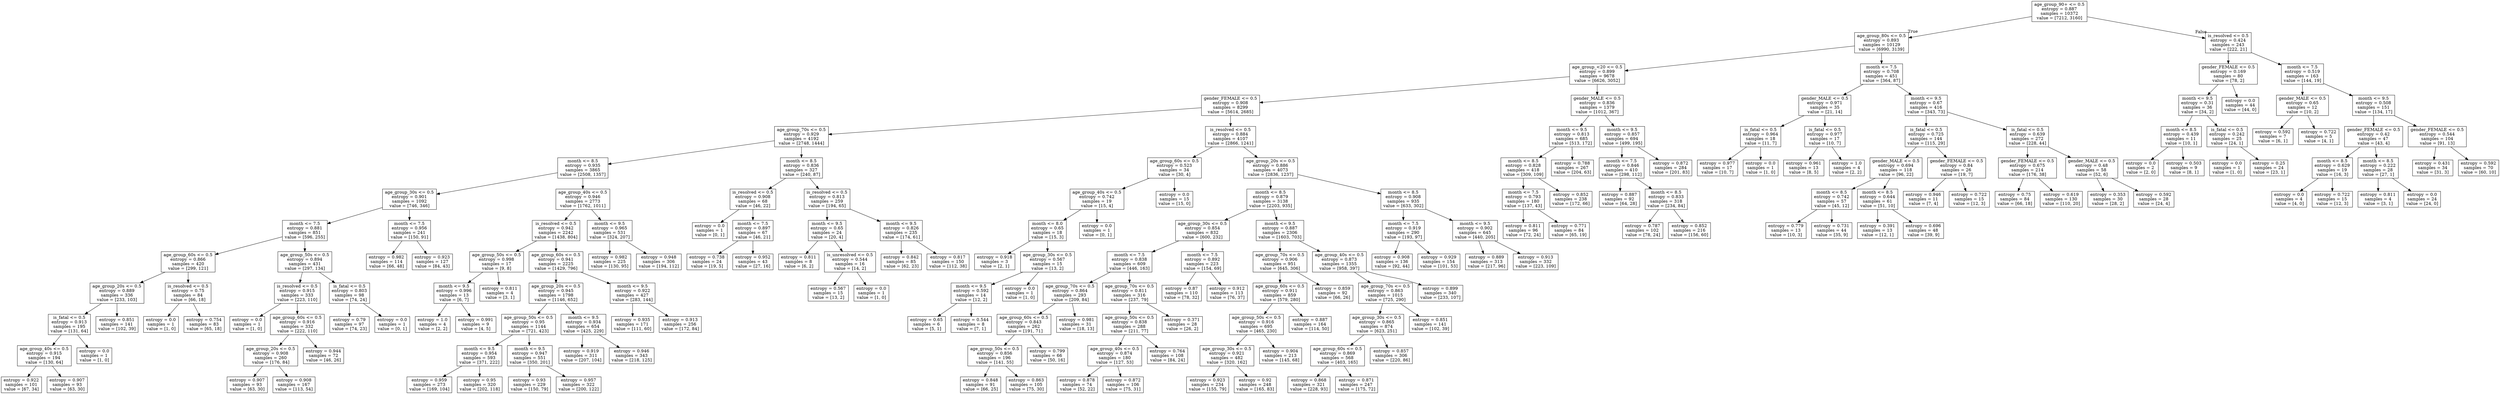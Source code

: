 digraph Tree {
node [shape=box] ;
0 [label="age_group_90+ <= 0.5\nentropy = 0.887\nsamples = 10372\nvalue = [7212, 3160]"] ;
1 [label="age_group_80s <= 0.5\nentropy = 0.893\nsamples = 10129\nvalue = [6990, 3139]"] ;
0 -> 1 [labeldistance=2.5, labelangle=45, headlabel="True"] ;
2 [label="age_group_<20 <= 0.5\nentropy = 0.899\nsamples = 9678\nvalue = [6626, 3052]"] ;
1 -> 2 ;
3 [label="gender_FEMALE <= 0.5\nentropy = 0.908\nsamples = 8299\nvalue = [5614, 2685]"] ;
2 -> 3 ;
4 [label="age_group_70s <= 0.5\nentropy = 0.929\nsamples = 4192\nvalue = [2748, 1444]"] ;
3 -> 4 ;
5 [label="month <= 8.5\nentropy = 0.935\nsamples = 3865\nvalue = [2508, 1357]"] ;
4 -> 5 ;
6 [label="age_group_30s <= 0.5\nentropy = 0.901\nsamples = 1092\nvalue = [746, 346]"] ;
5 -> 6 ;
7 [label="month <= 7.5\nentropy = 0.881\nsamples = 851\nvalue = [596, 255]"] ;
6 -> 7 ;
8 [label="age_group_60s <= 0.5\nentropy = 0.866\nsamples = 420\nvalue = [299, 121]"] ;
7 -> 8 ;
9 [label="age_group_20s <= 0.5\nentropy = 0.889\nsamples = 336\nvalue = [233, 103]"] ;
8 -> 9 ;
10 [label="is_fatal <= 0.5\nentropy = 0.913\nsamples = 195\nvalue = [131, 64]"] ;
9 -> 10 ;
11 [label="age_group_40s <= 0.5\nentropy = 0.915\nsamples = 194\nvalue = [130, 64]"] ;
10 -> 11 ;
12 [label="entropy = 0.922\nsamples = 101\nvalue = [67, 34]"] ;
11 -> 12 ;
13 [label="entropy = 0.907\nsamples = 93\nvalue = [63, 30]"] ;
11 -> 13 ;
14 [label="entropy = 0.0\nsamples = 1\nvalue = [1, 0]"] ;
10 -> 14 ;
15 [label="entropy = 0.851\nsamples = 141\nvalue = [102, 39]"] ;
9 -> 15 ;
16 [label="is_resolved <= 0.5\nentropy = 0.75\nsamples = 84\nvalue = [66, 18]"] ;
8 -> 16 ;
17 [label="entropy = 0.0\nsamples = 1\nvalue = [1, 0]"] ;
16 -> 17 ;
18 [label="entropy = 0.754\nsamples = 83\nvalue = [65, 18]"] ;
16 -> 18 ;
19 [label="age_group_50s <= 0.5\nentropy = 0.894\nsamples = 431\nvalue = [297, 134]"] ;
7 -> 19 ;
20 [label="is_resolved <= 0.5\nentropy = 0.915\nsamples = 333\nvalue = [223, 110]"] ;
19 -> 20 ;
21 [label="entropy = 0.0\nsamples = 1\nvalue = [1, 0]"] ;
20 -> 21 ;
22 [label="age_group_60s <= 0.5\nentropy = 0.916\nsamples = 332\nvalue = [222, 110]"] ;
20 -> 22 ;
23 [label="age_group_20s <= 0.5\nentropy = 0.908\nsamples = 260\nvalue = [176, 84]"] ;
22 -> 23 ;
24 [label="entropy = 0.907\nsamples = 93\nvalue = [63, 30]"] ;
23 -> 24 ;
25 [label="entropy = 0.908\nsamples = 167\nvalue = [113, 54]"] ;
23 -> 25 ;
26 [label="entropy = 0.944\nsamples = 72\nvalue = [46, 26]"] ;
22 -> 26 ;
27 [label="is_fatal <= 0.5\nentropy = 0.803\nsamples = 98\nvalue = [74, 24]"] ;
19 -> 27 ;
28 [label="entropy = 0.79\nsamples = 97\nvalue = [74, 23]"] ;
27 -> 28 ;
29 [label="entropy = 0.0\nsamples = 1\nvalue = [0, 1]"] ;
27 -> 29 ;
30 [label="month <= 7.5\nentropy = 0.956\nsamples = 241\nvalue = [150, 91]"] ;
6 -> 30 ;
31 [label="entropy = 0.982\nsamples = 114\nvalue = [66, 48]"] ;
30 -> 31 ;
32 [label="entropy = 0.923\nsamples = 127\nvalue = [84, 43]"] ;
30 -> 32 ;
33 [label="age_group_40s <= 0.5\nentropy = 0.946\nsamples = 2773\nvalue = [1762, 1011]"] ;
5 -> 33 ;
34 [label="is_resolved <= 0.5\nentropy = 0.942\nsamples = 2242\nvalue = [1438, 804]"] ;
33 -> 34 ;
35 [label="age_group_50s <= 0.5\nentropy = 0.998\nsamples = 17\nvalue = [9, 8]"] ;
34 -> 35 ;
36 [label="month <= 9.5\nentropy = 0.996\nsamples = 13\nvalue = [6, 7]"] ;
35 -> 36 ;
37 [label="entropy = 1.0\nsamples = 4\nvalue = [2, 2]"] ;
36 -> 37 ;
38 [label="entropy = 0.991\nsamples = 9\nvalue = [4, 5]"] ;
36 -> 38 ;
39 [label="entropy = 0.811\nsamples = 4\nvalue = [3, 1]"] ;
35 -> 39 ;
40 [label="age_group_60s <= 0.5\nentropy = 0.941\nsamples = 2225\nvalue = [1429, 796]"] ;
34 -> 40 ;
41 [label="age_group_20s <= 0.5\nentropy = 0.945\nsamples = 1798\nvalue = [1146, 652]"] ;
40 -> 41 ;
42 [label="age_group_50s <= 0.5\nentropy = 0.95\nsamples = 1144\nvalue = [721, 423]"] ;
41 -> 42 ;
43 [label="month <= 9.5\nentropy = 0.954\nsamples = 593\nvalue = [371, 222]"] ;
42 -> 43 ;
44 [label="entropy = 0.959\nsamples = 273\nvalue = [169, 104]"] ;
43 -> 44 ;
45 [label="entropy = 0.95\nsamples = 320\nvalue = [202, 118]"] ;
43 -> 45 ;
46 [label="month <= 9.5\nentropy = 0.947\nsamples = 551\nvalue = [350, 201]"] ;
42 -> 46 ;
47 [label="entropy = 0.93\nsamples = 229\nvalue = [150, 79]"] ;
46 -> 47 ;
48 [label="entropy = 0.957\nsamples = 322\nvalue = [200, 122]"] ;
46 -> 48 ;
49 [label="month <= 9.5\nentropy = 0.934\nsamples = 654\nvalue = [425, 229]"] ;
41 -> 49 ;
50 [label="entropy = 0.919\nsamples = 311\nvalue = [207, 104]"] ;
49 -> 50 ;
51 [label="entropy = 0.946\nsamples = 343\nvalue = [218, 125]"] ;
49 -> 51 ;
52 [label="month <= 9.5\nentropy = 0.922\nsamples = 427\nvalue = [283, 144]"] ;
40 -> 52 ;
53 [label="entropy = 0.935\nsamples = 171\nvalue = [111, 60]"] ;
52 -> 53 ;
54 [label="entropy = 0.913\nsamples = 256\nvalue = [172, 84]"] ;
52 -> 54 ;
55 [label="month <= 9.5\nentropy = 0.965\nsamples = 531\nvalue = [324, 207]"] ;
33 -> 55 ;
56 [label="entropy = 0.982\nsamples = 225\nvalue = [130, 95]"] ;
55 -> 56 ;
57 [label="entropy = 0.948\nsamples = 306\nvalue = [194, 112]"] ;
55 -> 57 ;
58 [label="month <= 8.5\nentropy = 0.836\nsamples = 327\nvalue = [240, 87]"] ;
4 -> 58 ;
59 [label="is_resolved <= 0.5\nentropy = 0.908\nsamples = 68\nvalue = [46, 22]"] ;
58 -> 59 ;
60 [label="entropy = 0.0\nsamples = 1\nvalue = [0, 1]"] ;
59 -> 60 ;
61 [label="month <= 7.5\nentropy = 0.897\nsamples = 67\nvalue = [46, 21]"] ;
59 -> 61 ;
62 [label="entropy = 0.738\nsamples = 24\nvalue = [19, 5]"] ;
61 -> 62 ;
63 [label="entropy = 0.952\nsamples = 43\nvalue = [27, 16]"] ;
61 -> 63 ;
64 [label="is_resolved <= 0.5\nentropy = 0.813\nsamples = 259\nvalue = [194, 65]"] ;
58 -> 64 ;
65 [label="month <= 9.5\nentropy = 0.65\nsamples = 24\nvalue = [20, 4]"] ;
64 -> 65 ;
66 [label="entropy = 0.811\nsamples = 8\nvalue = [6, 2]"] ;
65 -> 66 ;
67 [label="is_unresolved <= 0.5\nentropy = 0.544\nsamples = 16\nvalue = [14, 2]"] ;
65 -> 67 ;
68 [label="entropy = 0.567\nsamples = 15\nvalue = [13, 2]"] ;
67 -> 68 ;
69 [label="entropy = 0.0\nsamples = 1\nvalue = [1, 0]"] ;
67 -> 69 ;
70 [label="month <= 9.5\nentropy = 0.826\nsamples = 235\nvalue = [174, 61]"] ;
64 -> 70 ;
71 [label="entropy = 0.842\nsamples = 85\nvalue = [62, 23]"] ;
70 -> 71 ;
72 [label="entropy = 0.817\nsamples = 150\nvalue = [112, 38]"] ;
70 -> 72 ;
73 [label="is_resolved <= 0.5\nentropy = 0.884\nsamples = 4107\nvalue = [2866, 1241]"] ;
3 -> 73 ;
74 [label="age_group_60s <= 0.5\nentropy = 0.523\nsamples = 34\nvalue = [30, 4]"] ;
73 -> 74 ;
75 [label="age_group_40s <= 0.5\nentropy = 0.742\nsamples = 19\nvalue = [15, 4]"] ;
74 -> 75 ;
76 [label="month <= 8.0\nentropy = 0.65\nsamples = 18\nvalue = [15, 3]"] ;
75 -> 76 ;
77 [label="entropy = 0.918\nsamples = 3\nvalue = [2, 1]"] ;
76 -> 77 ;
78 [label="age_group_30s <= 0.5\nentropy = 0.567\nsamples = 15\nvalue = [13, 2]"] ;
76 -> 78 ;
79 [label="month <= 9.5\nentropy = 0.592\nsamples = 14\nvalue = [12, 2]"] ;
78 -> 79 ;
80 [label="entropy = 0.65\nsamples = 6\nvalue = [5, 1]"] ;
79 -> 80 ;
81 [label="entropy = 0.544\nsamples = 8\nvalue = [7, 1]"] ;
79 -> 81 ;
82 [label="entropy = 0.0\nsamples = 1\nvalue = [1, 0]"] ;
78 -> 82 ;
83 [label="entropy = 0.0\nsamples = 1\nvalue = [0, 1]"] ;
75 -> 83 ;
84 [label="entropy = 0.0\nsamples = 15\nvalue = [15, 0]"] ;
74 -> 84 ;
85 [label="age_group_20s <= 0.5\nentropy = 0.886\nsamples = 4073\nvalue = [2836, 1237]"] ;
73 -> 85 ;
86 [label="month <= 8.5\nentropy = 0.879\nsamples = 3138\nvalue = [2203, 935]"] ;
85 -> 86 ;
87 [label="age_group_30s <= 0.5\nentropy = 0.854\nsamples = 832\nvalue = [600, 232]"] ;
86 -> 87 ;
88 [label="month <= 7.5\nentropy = 0.838\nsamples = 609\nvalue = [446, 163]"] ;
87 -> 88 ;
89 [label="age_group_70s <= 0.5\nentropy = 0.864\nsamples = 293\nvalue = [209, 84]"] ;
88 -> 89 ;
90 [label="age_group_60s <= 0.5\nentropy = 0.843\nsamples = 262\nvalue = [191, 71]"] ;
89 -> 90 ;
91 [label="age_group_50s <= 0.5\nentropy = 0.856\nsamples = 196\nvalue = [141, 55]"] ;
90 -> 91 ;
92 [label="entropy = 0.848\nsamples = 91\nvalue = [66, 25]"] ;
91 -> 92 ;
93 [label="entropy = 0.863\nsamples = 105\nvalue = [75, 30]"] ;
91 -> 93 ;
94 [label="entropy = 0.799\nsamples = 66\nvalue = [50, 16]"] ;
90 -> 94 ;
95 [label="entropy = 0.981\nsamples = 31\nvalue = [18, 13]"] ;
89 -> 95 ;
96 [label="age_group_70s <= 0.5\nentropy = 0.811\nsamples = 316\nvalue = [237, 79]"] ;
88 -> 96 ;
97 [label="age_group_50s <= 0.5\nentropy = 0.838\nsamples = 288\nvalue = [211, 77]"] ;
96 -> 97 ;
98 [label="age_group_40s <= 0.5\nentropy = 0.874\nsamples = 180\nvalue = [127, 53]"] ;
97 -> 98 ;
99 [label="entropy = 0.878\nsamples = 74\nvalue = [52, 22]"] ;
98 -> 99 ;
100 [label="entropy = 0.872\nsamples = 106\nvalue = [75, 31]"] ;
98 -> 100 ;
101 [label="entropy = 0.764\nsamples = 108\nvalue = [84, 24]"] ;
97 -> 101 ;
102 [label="entropy = 0.371\nsamples = 28\nvalue = [26, 2]"] ;
96 -> 102 ;
103 [label="month <= 7.5\nentropy = 0.892\nsamples = 223\nvalue = [154, 69]"] ;
87 -> 103 ;
104 [label="entropy = 0.87\nsamples = 110\nvalue = [78, 32]"] ;
103 -> 104 ;
105 [label="entropy = 0.912\nsamples = 113\nvalue = [76, 37]"] ;
103 -> 105 ;
106 [label="month <= 9.5\nentropy = 0.887\nsamples = 2306\nvalue = [1603, 703]"] ;
86 -> 106 ;
107 [label="age_group_70s <= 0.5\nentropy = 0.906\nsamples = 951\nvalue = [645, 306]"] ;
106 -> 107 ;
108 [label="age_group_60s <= 0.5\nentropy = 0.911\nsamples = 859\nvalue = [579, 280]"] ;
107 -> 108 ;
109 [label="age_group_50s <= 0.5\nentropy = 0.916\nsamples = 695\nvalue = [465, 230]"] ;
108 -> 109 ;
110 [label="age_group_30s <= 0.5\nentropy = 0.921\nsamples = 482\nvalue = [320, 162]"] ;
109 -> 110 ;
111 [label="entropy = 0.923\nsamples = 234\nvalue = [155, 79]"] ;
110 -> 111 ;
112 [label="entropy = 0.92\nsamples = 248\nvalue = [165, 83]"] ;
110 -> 112 ;
113 [label="entropy = 0.904\nsamples = 213\nvalue = [145, 68]"] ;
109 -> 113 ;
114 [label="entropy = 0.887\nsamples = 164\nvalue = [114, 50]"] ;
108 -> 114 ;
115 [label="entropy = 0.859\nsamples = 92\nvalue = [66, 26]"] ;
107 -> 115 ;
116 [label="age_group_40s <= 0.5\nentropy = 0.873\nsamples = 1355\nvalue = [958, 397]"] ;
106 -> 116 ;
117 [label="age_group_70s <= 0.5\nentropy = 0.863\nsamples = 1015\nvalue = [725, 290]"] ;
116 -> 117 ;
118 [label="age_group_30s <= 0.5\nentropy = 0.865\nsamples = 874\nvalue = [623, 251]"] ;
117 -> 118 ;
119 [label="age_group_60s <= 0.5\nentropy = 0.869\nsamples = 568\nvalue = [403, 165]"] ;
118 -> 119 ;
120 [label="entropy = 0.868\nsamples = 321\nvalue = [228, 93]"] ;
119 -> 120 ;
121 [label="entropy = 0.871\nsamples = 247\nvalue = [175, 72]"] ;
119 -> 121 ;
122 [label="entropy = 0.857\nsamples = 306\nvalue = [220, 86]"] ;
118 -> 122 ;
123 [label="entropy = 0.851\nsamples = 141\nvalue = [102, 39]"] ;
117 -> 123 ;
124 [label="entropy = 0.899\nsamples = 340\nvalue = [233, 107]"] ;
116 -> 124 ;
125 [label="month <= 8.5\nentropy = 0.908\nsamples = 935\nvalue = [633, 302]"] ;
85 -> 125 ;
126 [label="month <= 7.5\nentropy = 0.919\nsamples = 290\nvalue = [193, 97]"] ;
125 -> 126 ;
127 [label="entropy = 0.908\nsamples = 136\nvalue = [92, 44]"] ;
126 -> 127 ;
128 [label="entropy = 0.929\nsamples = 154\nvalue = [101, 53]"] ;
126 -> 128 ;
129 [label="month <= 9.5\nentropy = 0.902\nsamples = 645\nvalue = [440, 205]"] ;
125 -> 129 ;
130 [label="entropy = 0.889\nsamples = 313\nvalue = [217, 96]"] ;
129 -> 130 ;
131 [label="entropy = 0.913\nsamples = 332\nvalue = [223, 109]"] ;
129 -> 131 ;
132 [label="gender_MALE <= 0.5\nentropy = 0.836\nsamples = 1379\nvalue = [1012, 367]"] ;
2 -> 132 ;
133 [label="month <= 9.5\nentropy = 0.813\nsamples = 685\nvalue = [513, 172]"] ;
132 -> 133 ;
134 [label="month <= 8.5\nentropy = 0.828\nsamples = 418\nvalue = [309, 109]"] ;
133 -> 134 ;
135 [label="month <= 7.5\nentropy = 0.793\nsamples = 180\nvalue = [137, 43]"] ;
134 -> 135 ;
136 [label="entropy = 0.811\nsamples = 96\nvalue = [72, 24]"] ;
135 -> 136 ;
137 [label="entropy = 0.771\nsamples = 84\nvalue = [65, 19]"] ;
135 -> 137 ;
138 [label="entropy = 0.852\nsamples = 238\nvalue = [172, 66]"] ;
134 -> 138 ;
139 [label="entropy = 0.788\nsamples = 267\nvalue = [204, 63]"] ;
133 -> 139 ;
140 [label="month <= 9.5\nentropy = 0.857\nsamples = 694\nvalue = [499, 195]"] ;
132 -> 140 ;
141 [label="month <= 7.5\nentropy = 0.846\nsamples = 410\nvalue = [298, 112]"] ;
140 -> 141 ;
142 [label="entropy = 0.887\nsamples = 92\nvalue = [64, 28]"] ;
141 -> 142 ;
143 [label="month <= 8.5\nentropy = 0.833\nsamples = 318\nvalue = [234, 84]"] ;
141 -> 143 ;
144 [label="entropy = 0.787\nsamples = 102\nvalue = [78, 24]"] ;
143 -> 144 ;
145 [label="entropy = 0.852\nsamples = 216\nvalue = [156, 60]"] ;
143 -> 145 ;
146 [label="entropy = 0.872\nsamples = 284\nvalue = [201, 83]"] ;
140 -> 146 ;
147 [label="month <= 7.5\nentropy = 0.708\nsamples = 451\nvalue = [364, 87]"] ;
1 -> 147 ;
148 [label="gender_MALE <= 0.5\nentropy = 0.971\nsamples = 35\nvalue = [21, 14]"] ;
147 -> 148 ;
149 [label="is_fatal <= 0.5\nentropy = 0.964\nsamples = 18\nvalue = [11, 7]"] ;
148 -> 149 ;
150 [label="entropy = 0.977\nsamples = 17\nvalue = [10, 7]"] ;
149 -> 150 ;
151 [label="entropy = 0.0\nsamples = 1\nvalue = [1, 0]"] ;
149 -> 151 ;
152 [label="is_fatal <= 0.5\nentropy = 0.977\nsamples = 17\nvalue = [10, 7]"] ;
148 -> 152 ;
153 [label="entropy = 0.961\nsamples = 13\nvalue = [8, 5]"] ;
152 -> 153 ;
154 [label="entropy = 1.0\nsamples = 4\nvalue = [2, 2]"] ;
152 -> 154 ;
155 [label="month <= 9.5\nentropy = 0.67\nsamples = 416\nvalue = [343, 73]"] ;
147 -> 155 ;
156 [label="is_fatal <= 0.5\nentropy = 0.725\nsamples = 144\nvalue = [115, 29]"] ;
155 -> 156 ;
157 [label="gender_MALE <= 0.5\nentropy = 0.694\nsamples = 118\nvalue = [96, 22]"] ;
156 -> 157 ;
158 [label="month <= 8.5\nentropy = 0.742\nsamples = 57\nvalue = [45, 12]"] ;
157 -> 158 ;
159 [label="entropy = 0.779\nsamples = 13\nvalue = [10, 3]"] ;
158 -> 159 ;
160 [label="entropy = 0.731\nsamples = 44\nvalue = [35, 9]"] ;
158 -> 160 ;
161 [label="month <= 8.5\nentropy = 0.644\nsamples = 61\nvalue = [51, 10]"] ;
157 -> 161 ;
162 [label="entropy = 0.391\nsamples = 13\nvalue = [12, 1]"] ;
161 -> 162 ;
163 [label="entropy = 0.696\nsamples = 48\nvalue = [39, 9]"] ;
161 -> 163 ;
164 [label="gender_FEMALE <= 0.5\nentropy = 0.84\nsamples = 26\nvalue = [19, 7]"] ;
156 -> 164 ;
165 [label="entropy = 0.946\nsamples = 11\nvalue = [7, 4]"] ;
164 -> 165 ;
166 [label="entropy = 0.722\nsamples = 15\nvalue = [12, 3]"] ;
164 -> 166 ;
167 [label="is_fatal <= 0.5\nentropy = 0.639\nsamples = 272\nvalue = [228, 44]"] ;
155 -> 167 ;
168 [label="gender_FEMALE <= 0.5\nentropy = 0.675\nsamples = 214\nvalue = [176, 38]"] ;
167 -> 168 ;
169 [label="entropy = 0.75\nsamples = 84\nvalue = [66, 18]"] ;
168 -> 169 ;
170 [label="entropy = 0.619\nsamples = 130\nvalue = [110, 20]"] ;
168 -> 170 ;
171 [label="gender_MALE <= 0.5\nentropy = 0.48\nsamples = 58\nvalue = [52, 6]"] ;
167 -> 171 ;
172 [label="entropy = 0.353\nsamples = 30\nvalue = [28, 2]"] ;
171 -> 172 ;
173 [label="entropy = 0.592\nsamples = 28\nvalue = [24, 4]"] ;
171 -> 173 ;
174 [label="is_resolved <= 0.5\nentropy = 0.424\nsamples = 243\nvalue = [222, 21]"] ;
0 -> 174 [labeldistance=2.5, labelangle=-45, headlabel="False"] ;
175 [label="gender_FEMALE <= 0.5\nentropy = 0.169\nsamples = 80\nvalue = [78, 2]"] ;
174 -> 175 ;
176 [label="month <= 9.5\nentropy = 0.31\nsamples = 36\nvalue = [34, 2]"] ;
175 -> 176 ;
177 [label="month <= 8.5\nentropy = 0.439\nsamples = 11\nvalue = [10, 1]"] ;
176 -> 177 ;
178 [label="entropy = 0.0\nsamples = 2\nvalue = [2, 0]"] ;
177 -> 178 ;
179 [label="entropy = 0.503\nsamples = 9\nvalue = [8, 1]"] ;
177 -> 179 ;
180 [label="is_fatal <= 0.5\nentropy = 0.242\nsamples = 25\nvalue = [24, 1]"] ;
176 -> 180 ;
181 [label="entropy = 0.0\nsamples = 1\nvalue = [1, 0]"] ;
180 -> 181 ;
182 [label="entropy = 0.25\nsamples = 24\nvalue = [23, 1]"] ;
180 -> 182 ;
183 [label="entropy = 0.0\nsamples = 44\nvalue = [44, 0]"] ;
175 -> 183 ;
184 [label="month <= 7.5\nentropy = 0.519\nsamples = 163\nvalue = [144, 19]"] ;
174 -> 184 ;
185 [label="gender_MALE <= 0.5\nentropy = 0.65\nsamples = 12\nvalue = [10, 2]"] ;
184 -> 185 ;
186 [label="entropy = 0.592\nsamples = 7\nvalue = [6, 1]"] ;
185 -> 186 ;
187 [label="entropy = 0.722\nsamples = 5\nvalue = [4, 1]"] ;
185 -> 187 ;
188 [label="month <= 9.5\nentropy = 0.508\nsamples = 151\nvalue = [134, 17]"] ;
184 -> 188 ;
189 [label="gender_FEMALE <= 0.5\nentropy = 0.42\nsamples = 47\nvalue = [43, 4]"] ;
188 -> 189 ;
190 [label="month <= 8.5\nentropy = 0.629\nsamples = 19\nvalue = [16, 3]"] ;
189 -> 190 ;
191 [label="entropy = 0.0\nsamples = 4\nvalue = [4, 0]"] ;
190 -> 191 ;
192 [label="entropy = 0.722\nsamples = 15\nvalue = [12, 3]"] ;
190 -> 192 ;
193 [label="month <= 8.5\nentropy = 0.222\nsamples = 28\nvalue = [27, 1]"] ;
189 -> 193 ;
194 [label="entropy = 0.811\nsamples = 4\nvalue = [3, 1]"] ;
193 -> 194 ;
195 [label="entropy = 0.0\nsamples = 24\nvalue = [24, 0]"] ;
193 -> 195 ;
196 [label="gender_FEMALE <= 0.5\nentropy = 0.544\nsamples = 104\nvalue = [91, 13]"] ;
188 -> 196 ;
197 [label="entropy = 0.431\nsamples = 34\nvalue = [31, 3]"] ;
196 -> 197 ;
198 [label="entropy = 0.592\nsamples = 70\nvalue = [60, 10]"] ;
196 -> 198 ;
}